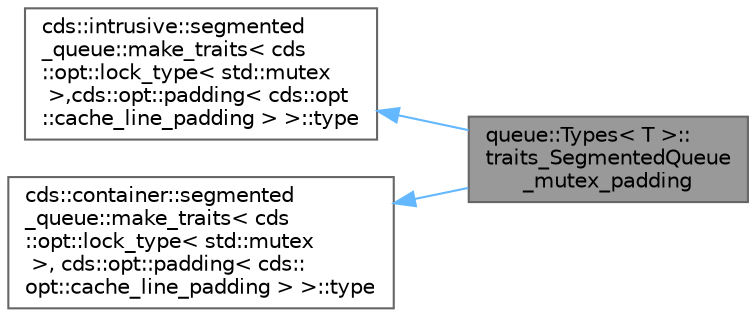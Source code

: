 digraph "queue::Types&lt; T &gt;::traits_SegmentedQueue_mutex_padding"
{
 // LATEX_PDF_SIZE
  bgcolor="transparent";
  edge [fontname=Helvetica,fontsize=10,labelfontname=Helvetica,labelfontsize=10];
  node [fontname=Helvetica,fontsize=10,shape=box,height=0.2,width=0.4];
  rankdir="LR";
  Node1 [id="Node000001",label="queue::Types\< T \>::\ltraits_SegmentedQueue\l_mutex_padding",height=0.2,width=0.4,color="gray40", fillcolor="grey60", style="filled", fontcolor="black",tooltip=" "];
  Node2 -> Node1 [id="edge1_Node000001_Node000002",dir="back",color="steelblue1",style="solid",tooltip=" "];
  Node2 [id="Node000002",label="cds::intrusive::segmented\l_queue::make_traits\< cds\l::opt::lock_type\< std::mutex\l \>,cds::opt::padding\< cds::opt\l::cache_line_padding \> \>::type",height=0.2,width=0.4,color="gray40", fillcolor="white", style="filled",tooltip=" "];
  Node3 -> Node1 [id="edge2_Node000001_Node000003",dir="back",color="steelblue1",style="solid",tooltip=" "];
  Node3 [id="Node000003",label="cds::container::segmented\l_queue::make_traits\< cds\l::opt::lock_type\< std::mutex\l \>, cds::opt::padding\< cds::\lopt::cache_line_padding \> \>::type",height=0.2,width=0.4,color="gray40", fillcolor="white", style="filled",tooltip=" "];
}
